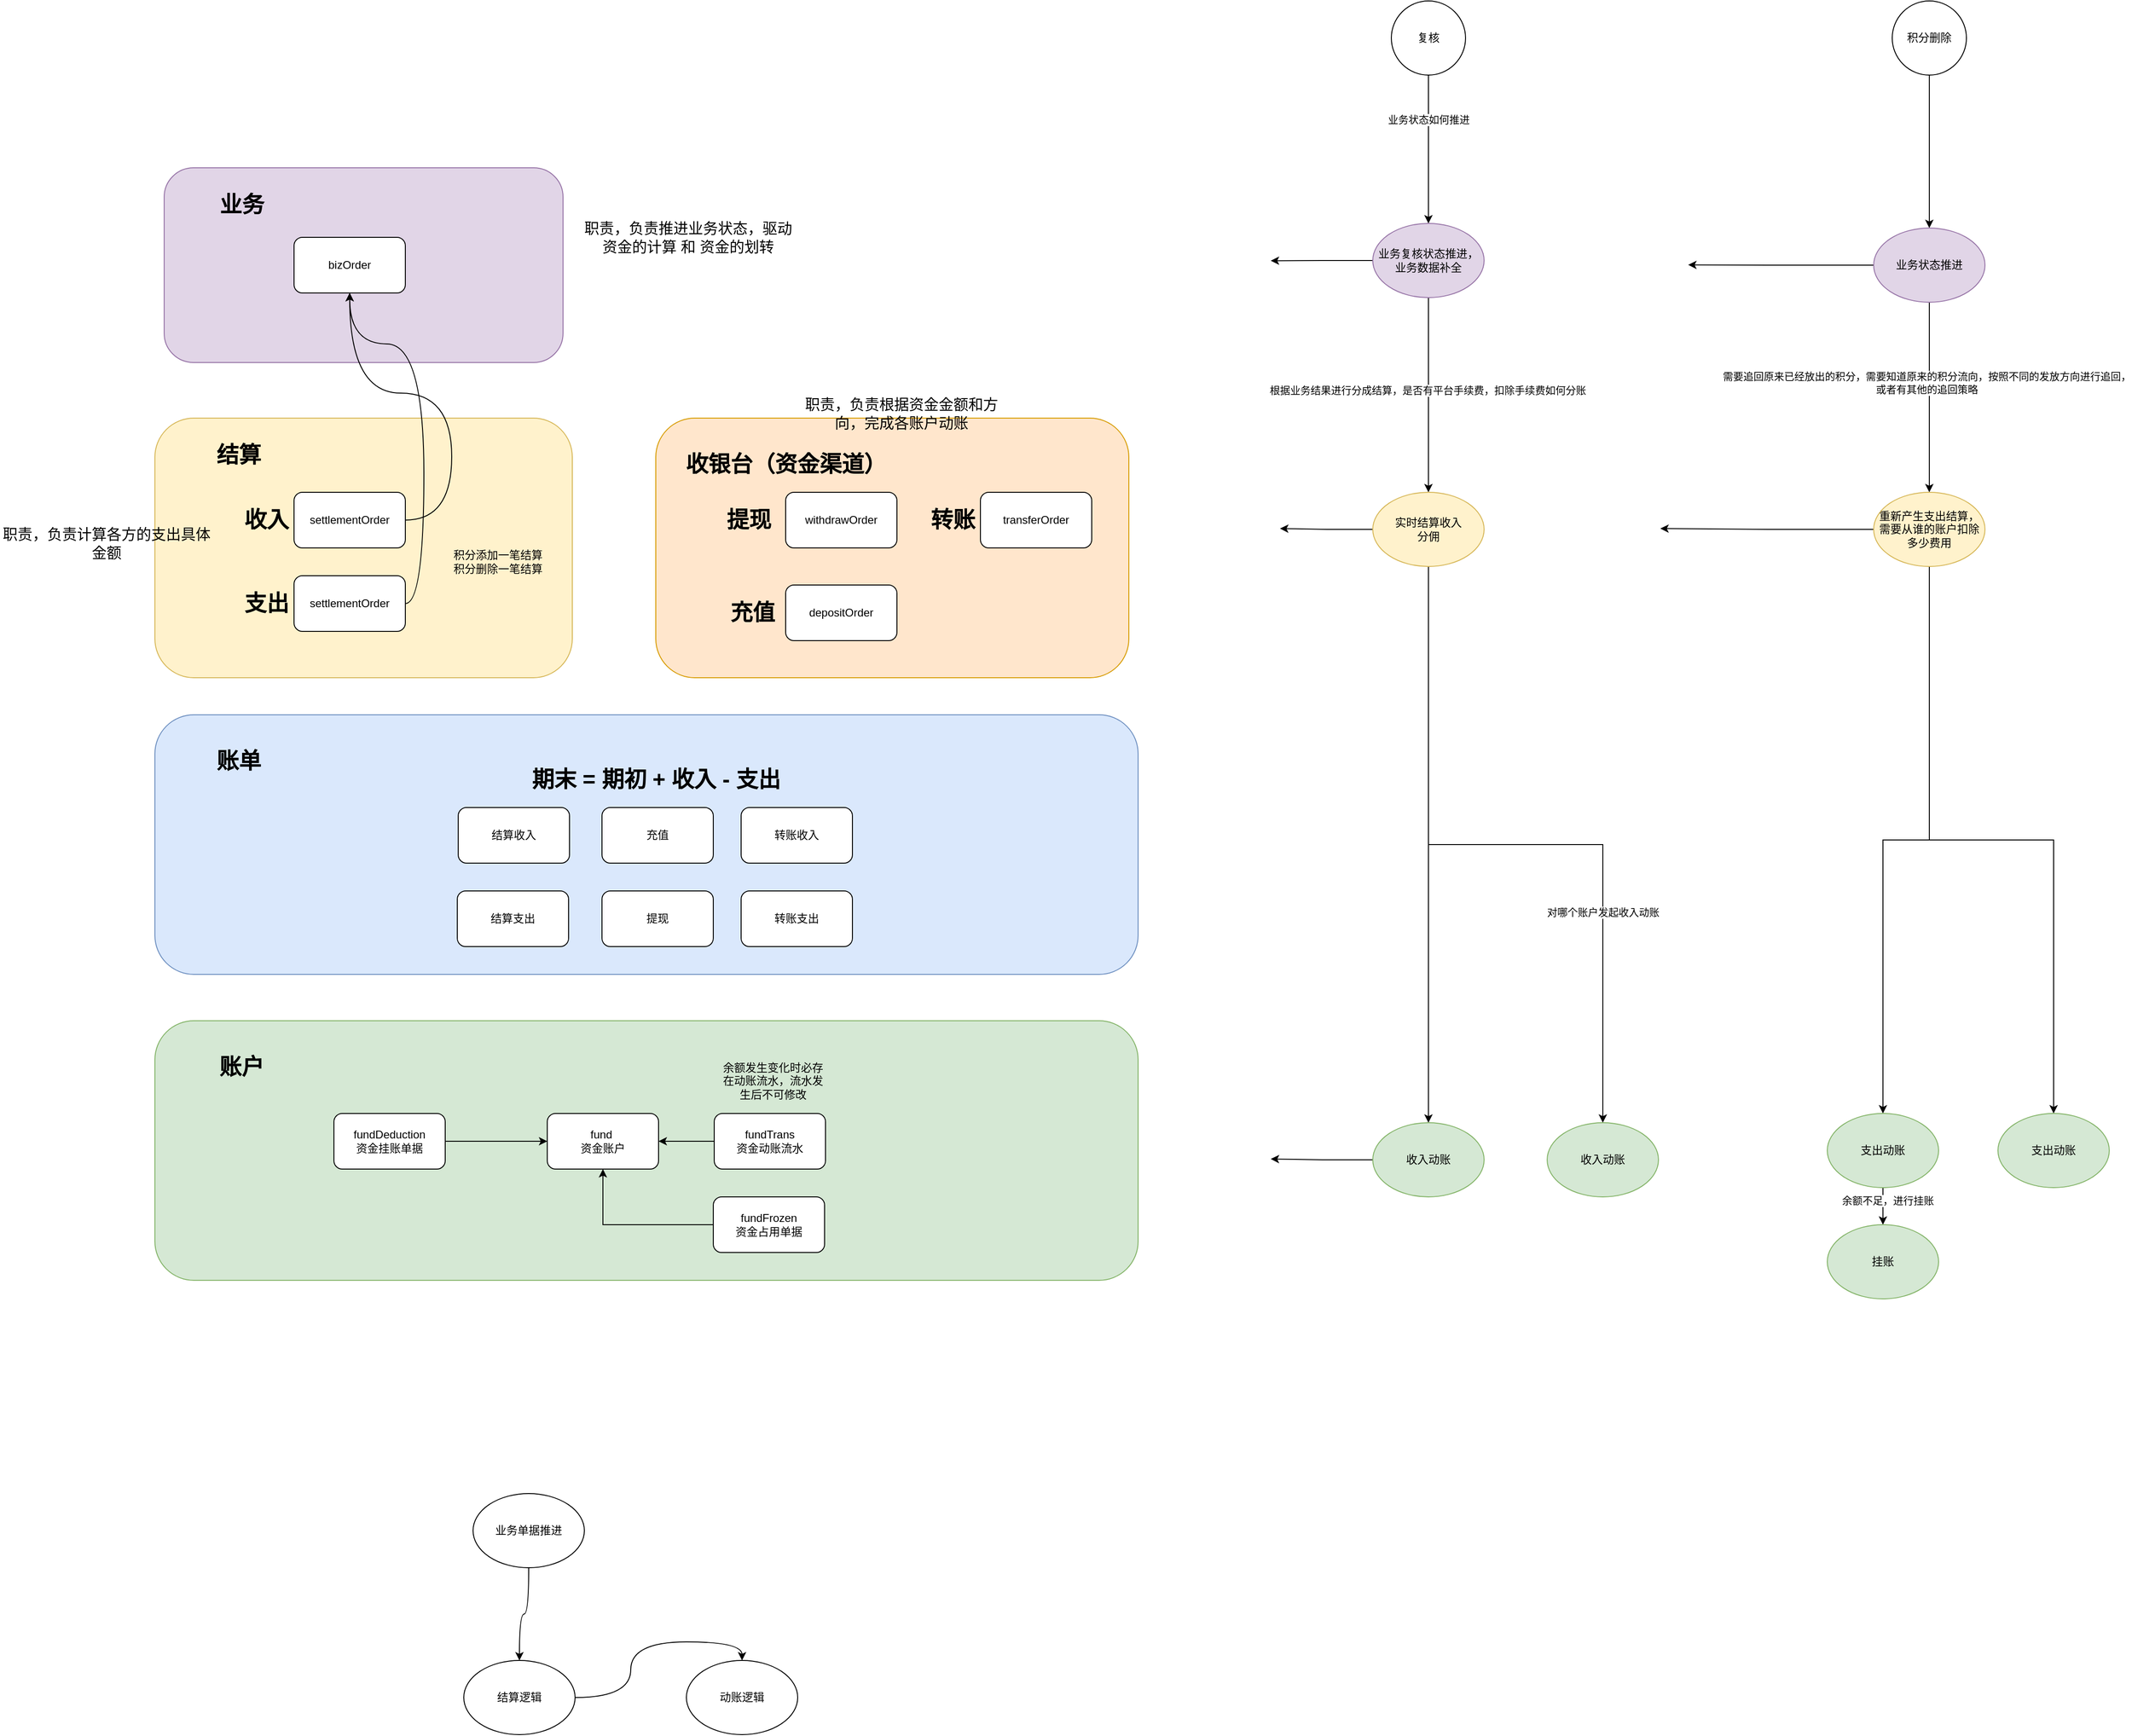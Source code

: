 <mxfile version="24.7.17">
  <diagram name="Page-1" id="vIbstCNoSWVD-QdiPi1U">
    <mxGraphModel dx="2879" dy="3512" grid="1" gridSize="10" guides="1" tooltips="1" connect="1" arrows="1" fold="1" page="1" pageScale="1" pageWidth="827" pageHeight="1169" math="0" shadow="0">
      <root>
        <mxCell id="0" />
        <mxCell id="1" parent="0" />
        <mxCell id="Ge4TA9jkR1d-FdP0cKFU-1" value="" style="rounded=1;whiteSpace=wrap;html=1;fillColor=#fff2cc;strokeColor=#d6b656;" vertex="1" parent="1">
          <mxGeometry x="-233" y="-1050" width="450" height="280" as="geometry" />
        </mxCell>
        <mxCell id="Ge4TA9jkR1d-FdP0cKFU-2" value="结算" style="text;strokeColor=none;fillColor=none;html=1;fontSize=24;fontStyle=1;verticalAlign=middle;align=center;" vertex="1" parent="1">
          <mxGeometry x="-193" y="-1030" width="100" height="40" as="geometry" />
        </mxCell>
        <mxCell id="Ge4TA9jkR1d-FdP0cKFU-3" value="settlementOrder" style="rounded=1;whiteSpace=wrap;html=1;" vertex="1" parent="1">
          <mxGeometry x="-83" y="-970" width="120" height="60" as="geometry" />
        </mxCell>
        <mxCell id="Ge4TA9jkR1d-FdP0cKFU-4" value="" style="rounded=1;whiteSpace=wrap;html=1;fillColor=#e1d5e7;strokeColor=#9673a6;" vertex="1" parent="1">
          <mxGeometry x="-223" y="-1320" width="430" height="210" as="geometry" />
        </mxCell>
        <mxCell id="Ge4TA9jkR1d-FdP0cKFU-5" value="&amp;nbsp;业务" style="text;strokeColor=none;fillColor=none;html=1;fontSize=24;fontStyle=1;verticalAlign=middle;align=center;" vertex="1" parent="1">
          <mxGeometry x="-193" y="-1300" width="100" height="40" as="geometry" />
        </mxCell>
        <mxCell id="Ge4TA9jkR1d-FdP0cKFU-6" value="bizOrder" style="rounded=1;whiteSpace=wrap;html=1;" vertex="1" parent="1">
          <mxGeometry x="-83" y="-1245" width="120" height="60" as="geometry" />
        </mxCell>
        <mxCell id="Ge4TA9jkR1d-FdP0cKFU-7" style="edgeStyle=orthogonalEdgeStyle;rounded=0;orthogonalLoop=1;jettySize=auto;html=1;exitX=1;exitY=0.5;exitDx=0;exitDy=0;entryX=0.5;entryY=1;entryDx=0;entryDy=0;curved=1;" edge="1" parent="1" source="Ge4TA9jkR1d-FdP0cKFU-8" target="Ge4TA9jkR1d-FdP0cKFU-6">
          <mxGeometry relative="1" as="geometry">
            <Array as="points">
              <mxPoint x="57" y="-850" />
              <mxPoint x="57" y="-1130" />
              <mxPoint x="-23" y="-1130" />
            </Array>
          </mxGeometry>
        </mxCell>
        <mxCell id="Ge4TA9jkR1d-FdP0cKFU-8" value="settlementOrder" style="rounded=1;whiteSpace=wrap;html=1;" vertex="1" parent="1">
          <mxGeometry x="-83" y="-880" width="120" height="60" as="geometry" />
        </mxCell>
        <mxCell id="Ge4TA9jkR1d-FdP0cKFU-9" value="收入" style="text;strokeColor=none;fillColor=none;html=1;fontSize=24;fontStyle=1;verticalAlign=middle;align=center;" vertex="1" parent="1">
          <mxGeometry x="-163" y="-960" width="100" height="40" as="geometry" />
        </mxCell>
        <mxCell id="Ge4TA9jkR1d-FdP0cKFU-10" value="支出" style="text;strokeColor=none;fillColor=none;html=1;fontSize=24;fontStyle=1;verticalAlign=middle;align=center;" vertex="1" parent="1">
          <mxGeometry x="-163" y="-870" width="100" height="40" as="geometry" />
        </mxCell>
        <mxCell id="Ge4TA9jkR1d-FdP0cKFU-11" style="edgeStyle=orthogonalEdgeStyle;rounded=0;orthogonalLoop=1;jettySize=auto;html=1;exitX=1;exitY=0.5;exitDx=0;exitDy=0;curved=1;" edge="1" parent="1" source="Ge4TA9jkR1d-FdP0cKFU-3" target="Ge4TA9jkR1d-FdP0cKFU-6">
          <mxGeometry relative="1" as="geometry">
            <mxPoint x="397" y="-1230" as="targetPoint" />
            <Array as="points">
              <mxPoint x="87" y="-940" />
              <mxPoint x="87" y="-1077" />
              <mxPoint x="-23" y="-1077" />
            </Array>
          </mxGeometry>
        </mxCell>
        <mxCell id="Ge4TA9jkR1d-FdP0cKFU-12" value="积分添加一笔结算&lt;div&gt;积分删除一笔结算&lt;/div&gt;" style="text;html=1;align=center;verticalAlign=middle;whiteSpace=wrap;rounded=0;" vertex="1" parent="1">
          <mxGeometry x="57" y="-910" width="160" height="30" as="geometry" />
        </mxCell>
        <mxCell id="Ge4TA9jkR1d-FdP0cKFU-13" value="" style="rounded=1;whiteSpace=wrap;html=1;fillColor=#ffe6cc;strokeColor=#d79b00;" vertex="1" parent="1">
          <mxGeometry x="307" y="-1050" width="510" height="280" as="geometry" />
        </mxCell>
        <mxCell id="Ge4TA9jkR1d-FdP0cKFU-15" value="收银台（资金渠道）" style="text;strokeColor=none;fillColor=none;html=1;fontSize=24;fontStyle=1;verticalAlign=middle;align=center;" vertex="1" parent="1">
          <mxGeometry x="397" y="-1020" width="100" height="40" as="geometry" />
        </mxCell>
        <mxCell id="Ge4TA9jkR1d-FdP0cKFU-16" value="withdrawOrder" style="rounded=1;whiteSpace=wrap;html=1;" vertex="1" parent="1">
          <mxGeometry x="447" y="-970" width="120" height="60" as="geometry" />
        </mxCell>
        <mxCell id="Ge4TA9jkR1d-FdP0cKFU-17" value="depositOrder" style="rounded=1;whiteSpace=wrap;html=1;" vertex="1" parent="1">
          <mxGeometry x="447" y="-870" width="120" height="60" as="geometry" />
        </mxCell>
        <mxCell id="Ge4TA9jkR1d-FdP0cKFU-18" value="提现" style="text;strokeColor=none;fillColor=none;html=1;fontSize=24;fontStyle=1;verticalAlign=middle;align=center;" vertex="1" parent="1">
          <mxGeometry x="357" y="-960" width="100" height="40" as="geometry" />
        </mxCell>
        <mxCell id="Ge4TA9jkR1d-FdP0cKFU-19" value="充值" style="text;strokeColor=none;fillColor=none;html=1;fontSize=24;fontStyle=1;verticalAlign=middle;align=center;" vertex="1" parent="1">
          <mxGeometry x="361" y="-860" width="100" height="40" as="geometry" />
        </mxCell>
        <mxCell id="Ge4TA9jkR1d-FdP0cKFU-20" value="transferOrder" style="rounded=1;whiteSpace=wrap;html=1;" vertex="1" parent="1">
          <mxGeometry x="657" y="-970" width="120" height="60" as="geometry" />
        </mxCell>
        <mxCell id="Ge4TA9jkR1d-FdP0cKFU-21" value="转账" style="text;strokeColor=none;fillColor=none;html=1;fontSize=24;fontStyle=1;verticalAlign=middle;align=center;" vertex="1" parent="1">
          <mxGeometry x="577" y="-960" width="100" height="40" as="geometry" />
        </mxCell>
        <mxCell id="Ge4TA9jkR1d-FdP0cKFU-22" value="" style="rounded=1;whiteSpace=wrap;html=1;fillColor=#dae8fc;strokeColor=#6c8ebf;" vertex="1" parent="1">
          <mxGeometry x="-233" y="-730" width="1060" height="280" as="geometry" />
        </mxCell>
        <mxCell id="Ge4TA9jkR1d-FdP0cKFU-23" value="账单" style="text;strokeColor=none;fillColor=none;html=1;fontSize=24;fontStyle=1;verticalAlign=middle;align=center;" vertex="1" parent="1">
          <mxGeometry x="-193" y="-700" width="100" height="40" as="geometry" />
        </mxCell>
        <mxCell id="Ge4TA9jkR1d-FdP0cKFU-24" value="期末 = 期初 + 收入 - 支出" style="text;strokeColor=none;fillColor=none;html=1;fontSize=24;fontStyle=1;verticalAlign=middle;align=center;" vertex="1" parent="1">
          <mxGeometry x="257" y="-680" width="100" height="40" as="geometry" />
        </mxCell>
        <mxCell id="Ge4TA9jkR1d-FdP0cKFU-25" value="结算收入" style="rounded=1;whiteSpace=wrap;html=1;" vertex="1" parent="1">
          <mxGeometry x="94" y="-630" width="120" height="60" as="geometry" />
        </mxCell>
        <mxCell id="Ge4TA9jkR1d-FdP0cKFU-26" value="充值" style="rounded=1;whiteSpace=wrap;html=1;" vertex="1" parent="1">
          <mxGeometry x="249" y="-630" width="120" height="60" as="geometry" />
        </mxCell>
        <mxCell id="Ge4TA9jkR1d-FdP0cKFU-27" value="转账收入" style="rounded=1;whiteSpace=wrap;html=1;" vertex="1" parent="1">
          <mxGeometry x="399" y="-630" width="120" height="60" as="geometry" />
        </mxCell>
        <mxCell id="Ge4TA9jkR1d-FdP0cKFU-28" value="结算支出" style="rounded=1;whiteSpace=wrap;html=1;" vertex="1" parent="1">
          <mxGeometry x="93" y="-540" width="120" height="60" as="geometry" />
        </mxCell>
        <mxCell id="Ge4TA9jkR1d-FdP0cKFU-29" value="提现" style="rounded=1;whiteSpace=wrap;html=1;" vertex="1" parent="1">
          <mxGeometry x="249" y="-540" width="120" height="60" as="geometry" />
        </mxCell>
        <mxCell id="Ge4TA9jkR1d-FdP0cKFU-30" value="转账支出" style="rounded=1;whiteSpace=wrap;html=1;" vertex="1" parent="1">
          <mxGeometry x="399" y="-540" width="120" height="60" as="geometry" />
        </mxCell>
        <mxCell id="Ge4TA9jkR1d-FdP0cKFU-31" value="" style="rounded=1;whiteSpace=wrap;html=1;fillColor=#d5e8d4;strokeColor=#82b366;" vertex="1" parent="1">
          <mxGeometry x="-233" y="-400" width="1060" height="280" as="geometry" />
        </mxCell>
        <mxCell id="Ge4TA9jkR1d-FdP0cKFU-32" value="账户" style="text;strokeColor=none;fillColor=none;html=1;fontSize=24;fontStyle=1;verticalAlign=middle;align=center;" vertex="1" parent="1">
          <mxGeometry x="-190" y="-370" width="100" height="40" as="geometry" />
        </mxCell>
        <mxCell id="Ge4TA9jkR1d-FdP0cKFU-33" value="fund&amp;nbsp;&lt;div&gt;资金账户&lt;/div&gt;" style="rounded=1;whiteSpace=wrap;html=1;" vertex="1" parent="1">
          <mxGeometry x="190" y="-300" width="120" height="60" as="geometry" />
        </mxCell>
        <mxCell id="Ge4TA9jkR1d-FdP0cKFU-34" style="edgeStyle=orthogonalEdgeStyle;rounded=0;orthogonalLoop=1;jettySize=auto;html=1;exitX=0;exitY=0.5;exitDx=0;exitDy=0;entryX=1;entryY=0.5;entryDx=0;entryDy=0;" edge="1" parent="1" source="Ge4TA9jkR1d-FdP0cKFU-35" target="Ge4TA9jkR1d-FdP0cKFU-33">
          <mxGeometry relative="1" as="geometry" />
        </mxCell>
        <mxCell id="Ge4TA9jkR1d-FdP0cKFU-35" value="fund&lt;span style=&quot;background-color: initial;&quot;&gt;T&lt;/span&gt;&lt;span style=&quot;background-color: initial;&quot;&gt;rans&lt;/span&gt;&lt;div&gt;&lt;div&gt;资金动账流水&lt;/div&gt;&lt;/div&gt;" style="rounded=1;whiteSpace=wrap;html=1;" vertex="1" parent="1">
          <mxGeometry x="370" y="-300" width="120" height="60" as="geometry" />
        </mxCell>
        <mxCell id="Ge4TA9jkR1d-FdP0cKFU-36" value="余额发生变化时必存在动账流水，流水发生后不可修改" style="text;html=1;align=center;verticalAlign=middle;whiteSpace=wrap;rounded=0;" vertex="1" parent="1">
          <mxGeometry x="377" y="-350" width="113" height="30" as="geometry" />
        </mxCell>
        <mxCell id="Ge4TA9jkR1d-FdP0cKFU-37" style="edgeStyle=orthogonalEdgeStyle;rounded=0;orthogonalLoop=1;jettySize=auto;html=1;exitX=0;exitY=0.5;exitDx=0;exitDy=0;" edge="1" parent="1" source="Ge4TA9jkR1d-FdP0cKFU-38" target="Ge4TA9jkR1d-FdP0cKFU-33">
          <mxGeometry relative="1" as="geometry" />
        </mxCell>
        <mxCell id="Ge4TA9jkR1d-FdP0cKFU-38" value="fundFrozen&lt;div&gt;&lt;div&gt;资金占用单据&lt;/div&gt;&lt;/div&gt;" style="rounded=1;whiteSpace=wrap;html=1;" vertex="1" parent="1">
          <mxGeometry x="369" y="-210" width="120" height="60" as="geometry" />
        </mxCell>
        <mxCell id="Ge4TA9jkR1d-FdP0cKFU-39" style="edgeStyle=orthogonalEdgeStyle;rounded=0;orthogonalLoop=1;jettySize=auto;html=1;exitX=1;exitY=0.5;exitDx=0;exitDy=0;" edge="1" parent="1" source="Ge4TA9jkR1d-FdP0cKFU-40" target="Ge4TA9jkR1d-FdP0cKFU-33">
          <mxGeometry relative="1" as="geometry" />
        </mxCell>
        <mxCell id="Ge4TA9jkR1d-FdP0cKFU-40" value="fundDeduction&lt;div&gt;&lt;div&gt;资金挂账单据&lt;/div&gt;&lt;/div&gt;" style="rounded=1;whiteSpace=wrap;html=1;" vertex="1" parent="1">
          <mxGeometry x="-40" y="-300" width="120" height="60" as="geometry" />
        </mxCell>
        <mxCell id="Ge4TA9jkR1d-FdP0cKFU-41" style="edgeStyle=orthogonalEdgeStyle;rounded=0;orthogonalLoop=1;jettySize=auto;html=1;exitX=0.5;exitY=1;exitDx=0;exitDy=0;entryX=0.5;entryY=0;entryDx=0;entryDy=0;" edge="1" parent="1" source="Ge4TA9jkR1d-FdP0cKFU-43" target="Ge4TA9jkR1d-FdP0cKFU-47">
          <mxGeometry relative="1" as="geometry" />
        </mxCell>
        <mxCell id="Ge4TA9jkR1d-FdP0cKFU-42" value="业务状态如何推进" style="edgeLabel;html=1;align=center;verticalAlign=middle;resizable=0;points=[];" vertex="1" connectable="0" parent="Ge4TA9jkR1d-FdP0cKFU-41">
          <mxGeometry x="-0.388" relative="1" as="geometry">
            <mxPoint y="-1" as="offset" />
          </mxGeometry>
        </mxCell>
        <mxCell id="Ge4TA9jkR1d-FdP0cKFU-43" value="复核" style="ellipse;whiteSpace=wrap;html=1;aspect=fixed;" vertex="1" parent="1">
          <mxGeometry x="1100" y="-1500" width="80" height="80" as="geometry" />
        </mxCell>
        <mxCell id="Ge4TA9jkR1d-FdP0cKFU-44" style="edgeStyle=orthogonalEdgeStyle;rounded=0;orthogonalLoop=1;jettySize=auto;html=1;exitX=0;exitY=0.5;exitDx=0;exitDy=0;" edge="1" parent="1" source="Ge4TA9jkR1d-FdP0cKFU-47">
          <mxGeometry relative="1" as="geometry">
            <mxPoint x="970" y="-1219.778" as="targetPoint" />
          </mxGeometry>
        </mxCell>
        <mxCell id="Ge4TA9jkR1d-FdP0cKFU-45" style="edgeStyle=orthogonalEdgeStyle;rounded=0;orthogonalLoop=1;jettySize=auto;html=1;exitX=0.5;exitY=1;exitDx=0;exitDy=0;entryX=0.5;entryY=0;entryDx=0;entryDy=0;" edge="1" parent="1" source="Ge4TA9jkR1d-FdP0cKFU-47" target="Ge4TA9jkR1d-FdP0cKFU-52">
          <mxGeometry relative="1" as="geometry" />
        </mxCell>
        <mxCell id="Ge4TA9jkR1d-FdP0cKFU-46" value="根据业务结果进行分成结算，是否有平台手续费，扣除手续费如何分账" style="edgeLabel;html=1;align=center;verticalAlign=middle;resizable=0;points=[];" vertex="1" connectable="0" parent="Ge4TA9jkR1d-FdP0cKFU-45">
          <mxGeometry x="-0.04" y="-1" relative="1" as="geometry">
            <mxPoint y="-1" as="offset" />
          </mxGeometry>
        </mxCell>
        <mxCell id="Ge4TA9jkR1d-FdP0cKFU-47" value="业务复核状态推进，业务数据补全" style="ellipse;whiteSpace=wrap;html=1;fillColor=#e1d5e7;strokeColor=#9673a6;" vertex="1" parent="1">
          <mxGeometry x="1080" y="-1260" width="120" height="80" as="geometry" />
        </mxCell>
        <mxCell id="Ge4TA9jkR1d-FdP0cKFU-48" style="edgeStyle=orthogonalEdgeStyle;rounded=0;orthogonalLoop=1;jettySize=auto;html=1;exitX=0;exitY=0.5;exitDx=0;exitDy=0;" edge="1" parent="1" source="Ge4TA9jkR1d-FdP0cKFU-52">
          <mxGeometry relative="1" as="geometry">
            <mxPoint x="980" y="-930.889" as="targetPoint" />
          </mxGeometry>
        </mxCell>
        <mxCell id="Ge4TA9jkR1d-FdP0cKFU-49" style="edgeStyle=orthogonalEdgeStyle;rounded=0;orthogonalLoop=1;jettySize=auto;html=1;exitX=0.5;exitY=1;exitDx=0;exitDy=0;entryX=0.5;entryY=0;entryDx=0;entryDy=0;" edge="1" parent="1" source="Ge4TA9jkR1d-FdP0cKFU-52" target="Ge4TA9jkR1d-FdP0cKFU-54">
          <mxGeometry relative="1" as="geometry" />
        </mxCell>
        <mxCell id="Ge4TA9jkR1d-FdP0cKFU-50" style="edgeStyle=orthogonalEdgeStyle;rounded=0;orthogonalLoop=1;jettySize=auto;html=1;exitX=0.5;exitY=1;exitDx=0;exitDy=0;entryX=0.5;entryY=0;entryDx=0;entryDy=0;" edge="1" parent="1" source="Ge4TA9jkR1d-FdP0cKFU-52" target="Ge4TA9jkR1d-FdP0cKFU-55">
          <mxGeometry relative="1" as="geometry" />
        </mxCell>
        <mxCell id="Ge4TA9jkR1d-FdP0cKFU-51" value="对哪个账户发起收入动账" style="edgeLabel;html=1;align=center;verticalAlign=middle;resizable=0;points=[];" vertex="1" connectable="0" parent="Ge4TA9jkR1d-FdP0cKFU-50">
          <mxGeometry x="0.422" relative="1" as="geometry">
            <mxPoint as="offset" />
          </mxGeometry>
        </mxCell>
        <mxCell id="Ge4TA9jkR1d-FdP0cKFU-52" value="实时结算收入&lt;div&gt;分佣&lt;/div&gt;" style="ellipse;whiteSpace=wrap;html=1;fillColor=#fff2cc;strokeColor=#d6b656;" vertex="1" parent="1">
          <mxGeometry x="1080" y="-970" width="120" height="80" as="geometry" />
        </mxCell>
        <mxCell id="Ge4TA9jkR1d-FdP0cKFU-53" style="edgeStyle=orthogonalEdgeStyle;rounded=0;orthogonalLoop=1;jettySize=auto;html=1;exitX=0;exitY=0.5;exitDx=0;exitDy=0;" edge="1" parent="1" source="Ge4TA9jkR1d-FdP0cKFU-54">
          <mxGeometry relative="1" as="geometry">
            <mxPoint x="970" y="-250.889" as="targetPoint" />
          </mxGeometry>
        </mxCell>
        <mxCell id="Ge4TA9jkR1d-FdP0cKFU-54" value="收入动账" style="ellipse;whiteSpace=wrap;html=1;fillColor=#d5e8d4;strokeColor=#82b366;" vertex="1" parent="1">
          <mxGeometry x="1080" y="-290" width="120" height="80" as="geometry" />
        </mxCell>
        <mxCell id="Ge4TA9jkR1d-FdP0cKFU-55" value="收入动账" style="ellipse;whiteSpace=wrap;html=1;fillColor=#d5e8d4;strokeColor=#82b366;" vertex="1" parent="1">
          <mxGeometry x="1268" y="-290" width="120" height="80" as="geometry" />
        </mxCell>
        <mxCell id="Ge4TA9jkR1d-FdP0cKFU-56" style="edgeStyle=orthogonalEdgeStyle;rounded=0;orthogonalLoop=1;jettySize=auto;html=1;exitX=0.5;exitY=1;exitDx=0;exitDy=0;entryX=0.5;entryY=0;entryDx=0;entryDy=0;" edge="1" parent="1" source="Ge4TA9jkR1d-FdP0cKFU-57" target="Ge4TA9jkR1d-FdP0cKFU-61">
          <mxGeometry relative="1" as="geometry" />
        </mxCell>
        <mxCell id="Ge4TA9jkR1d-FdP0cKFU-57" value="积分删除" style="ellipse;whiteSpace=wrap;html=1;aspect=fixed;" vertex="1" parent="1">
          <mxGeometry x="1640" y="-1500" width="80" height="80" as="geometry" />
        </mxCell>
        <mxCell id="Ge4TA9jkR1d-FdP0cKFU-58" style="edgeStyle=orthogonalEdgeStyle;rounded=0;orthogonalLoop=1;jettySize=auto;html=1;exitX=0.5;exitY=1;exitDx=0;exitDy=0;entryX=0.5;entryY=0;entryDx=0;entryDy=0;" edge="1" parent="1" source="Ge4TA9jkR1d-FdP0cKFU-61" target="Ge4TA9jkR1d-FdP0cKFU-65">
          <mxGeometry relative="1" as="geometry" />
        </mxCell>
        <mxCell id="Ge4TA9jkR1d-FdP0cKFU-59" value="需要追回原来已经放出的积分，需要知道原来的积分流向，按照不同的发放方向进行追回，&lt;div&gt;或者有其他的追回策略&lt;/div&gt;" style="edgeLabel;html=1;align=center;verticalAlign=middle;resizable=0;points=[];" vertex="1" connectable="0" parent="Ge4TA9jkR1d-FdP0cKFU-58">
          <mxGeometry x="-0.158" y="-3" relative="1" as="geometry">
            <mxPoint as="offset" />
          </mxGeometry>
        </mxCell>
        <mxCell id="Ge4TA9jkR1d-FdP0cKFU-60" style="edgeStyle=orthogonalEdgeStyle;rounded=0;orthogonalLoop=1;jettySize=auto;html=1;exitX=0;exitY=0.5;exitDx=0;exitDy=0;" edge="1" parent="1" source="Ge4TA9jkR1d-FdP0cKFU-61">
          <mxGeometry relative="1" as="geometry">
            <mxPoint x="1420" y="-1215.333" as="targetPoint" />
          </mxGeometry>
        </mxCell>
        <mxCell id="Ge4TA9jkR1d-FdP0cKFU-61" value="业务状态推进" style="ellipse;whiteSpace=wrap;html=1;fillColor=#e1d5e7;strokeColor=#9673a6;" vertex="1" parent="1">
          <mxGeometry x="1620" y="-1255" width="120" height="80" as="geometry" />
        </mxCell>
        <mxCell id="Ge4TA9jkR1d-FdP0cKFU-62" style="edgeStyle=orthogonalEdgeStyle;rounded=0;orthogonalLoop=1;jettySize=auto;html=1;exitX=0;exitY=0.5;exitDx=0;exitDy=0;" edge="1" parent="1" source="Ge4TA9jkR1d-FdP0cKFU-65">
          <mxGeometry relative="1" as="geometry">
            <mxPoint x="1390" y="-930.889" as="targetPoint" />
          </mxGeometry>
        </mxCell>
        <mxCell id="Ge4TA9jkR1d-FdP0cKFU-63" style="edgeStyle=orthogonalEdgeStyle;rounded=0;orthogonalLoop=1;jettySize=auto;html=1;exitX=0.5;exitY=1;exitDx=0;exitDy=0;entryX=0.5;entryY=0;entryDx=0;entryDy=0;" edge="1" parent="1" source="Ge4TA9jkR1d-FdP0cKFU-65" target="Ge4TA9jkR1d-FdP0cKFU-68">
          <mxGeometry relative="1" as="geometry" />
        </mxCell>
        <mxCell id="Ge4TA9jkR1d-FdP0cKFU-64" style="edgeStyle=orthogonalEdgeStyle;rounded=0;orthogonalLoop=1;jettySize=auto;html=1;exitX=0.5;exitY=1;exitDx=0;exitDy=0;entryX=0.5;entryY=0;entryDx=0;entryDy=0;" edge="1" parent="1" source="Ge4TA9jkR1d-FdP0cKFU-65" target="Ge4TA9jkR1d-FdP0cKFU-70">
          <mxGeometry relative="1" as="geometry" />
        </mxCell>
        <mxCell id="Ge4TA9jkR1d-FdP0cKFU-65" value="重新产生支出结算，需要从谁的账户扣除多少费用" style="ellipse;whiteSpace=wrap;html=1;fillColor=#fff2cc;strokeColor=#d6b656;" vertex="1" parent="1">
          <mxGeometry x="1620" y="-970" width="120" height="80" as="geometry" />
        </mxCell>
        <mxCell id="Ge4TA9jkR1d-FdP0cKFU-66" style="edgeStyle=orthogonalEdgeStyle;rounded=0;orthogonalLoop=1;jettySize=auto;html=1;exitX=0.5;exitY=1;exitDx=0;exitDy=0;entryX=0.5;entryY=0;entryDx=0;entryDy=0;" edge="1" parent="1" source="Ge4TA9jkR1d-FdP0cKFU-68" target="Ge4TA9jkR1d-FdP0cKFU-69">
          <mxGeometry relative="1" as="geometry" />
        </mxCell>
        <mxCell id="Ge4TA9jkR1d-FdP0cKFU-67" value="余额不足，进行挂账" style="edgeLabel;html=1;align=center;verticalAlign=middle;resizable=0;points=[];" vertex="1" connectable="0" parent="Ge4TA9jkR1d-FdP0cKFU-66">
          <mxGeometry x="-0.267" y="5" relative="1" as="geometry">
            <mxPoint y="-1" as="offset" />
          </mxGeometry>
        </mxCell>
        <mxCell id="Ge4TA9jkR1d-FdP0cKFU-68" value="支出动账" style="ellipse;whiteSpace=wrap;html=1;fillColor=#d5e8d4;strokeColor=#82b366;" vertex="1" parent="1">
          <mxGeometry x="1570" y="-300" width="120" height="80" as="geometry" />
        </mxCell>
        <mxCell id="Ge4TA9jkR1d-FdP0cKFU-69" value="挂账" style="ellipse;whiteSpace=wrap;html=1;fillColor=#d5e8d4;strokeColor=#82b366;" vertex="1" parent="1">
          <mxGeometry x="1570" y="-180" width="120" height="80" as="geometry" />
        </mxCell>
        <mxCell id="Ge4TA9jkR1d-FdP0cKFU-70" value="支出动账" style="ellipse;whiteSpace=wrap;html=1;fillColor=#d5e8d4;strokeColor=#82b366;" vertex="1" parent="1">
          <mxGeometry x="1754" y="-300" width="120" height="80" as="geometry" />
        </mxCell>
        <mxCell id="Ge4TA9jkR1d-FdP0cKFU-71" style="edgeStyle=orthogonalEdgeStyle;rounded=0;orthogonalLoop=1;jettySize=auto;html=1;exitX=0.5;exitY=1;exitDx=0;exitDy=0;entryX=0.5;entryY=0;entryDx=0;entryDy=0;curved=1;" edge="1" parent="1" source="Ge4TA9jkR1d-FdP0cKFU-73" target="Ge4TA9jkR1d-FdP0cKFU-74">
          <mxGeometry relative="1" as="geometry" />
        </mxCell>
        <mxCell id="Ge4TA9jkR1d-FdP0cKFU-72" style="edgeStyle=orthogonalEdgeStyle;rounded=0;orthogonalLoop=1;jettySize=auto;html=1;exitX=1;exitY=0.5;exitDx=0;exitDy=0;entryX=0.5;entryY=0;entryDx=0;entryDy=0;curved=1;" edge="1" parent="1" source="Ge4TA9jkR1d-FdP0cKFU-74" target="Ge4TA9jkR1d-FdP0cKFU-75">
          <mxGeometry relative="1" as="geometry" />
        </mxCell>
        <mxCell id="Ge4TA9jkR1d-FdP0cKFU-73" value="业务单据推进" style="ellipse;whiteSpace=wrap;html=1;" vertex="1" parent="1">
          <mxGeometry x="110" y="110" width="120" height="80" as="geometry" />
        </mxCell>
        <mxCell id="Ge4TA9jkR1d-FdP0cKFU-74" value="结算逻辑" style="ellipse;whiteSpace=wrap;html=1;" vertex="1" parent="1">
          <mxGeometry x="100" y="290" width="120" height="80" as="geometry" />
        </mxCell>
        <mxCell id="Ge4TA9jkR1d-FdP0cKFU-75" value="动账逻辑" style="ellipse;whiteSpace=wrap;html=1;" vertex="1" parent="1">
          <mxGeometry x="340" y="290" width="120" height="80" as="geometry" />
        </mxCell>
        <mxCell id="Ge4TA9jkR1d-FdP0cKFU-76" value="职责，负责计算各方的支出具体金额" style="text;html=1;align=center;verticalAlign=middle;whiteSpace=wrap;rounded=0;fontSize=16;" vertex="1" parent="1">
          <mxGeometry x="-400" y="-930" width="230" height="30" as="geometry" />
        </mxCell>
        <mxCell id="Ge4TA9jkR1d-FdP0cKFU-77" value="&lt;font style=&quot;font-size: 16px;&quot;&gt;职责，负责推进业务状态，驱动资金的计算 和 资金的划转&lt;/font&gt;" style="text;html=1;align=center;verticalAlign=middle;whiteSpace=wrap;rounded=0;fontSize=16;" vertex="1" parent="1">
          <mxGeometry x="227" y="-1260" width="230" height="30" as="geometry" />
        </mxCell>
        <mxCell id="Ge4TA9jkR1d-FdP0cKFU-78" value="职责，负责根据资金金额和方向，完成各账户动账" style="text;html=1;align=center;verticalAlign=middle;whiteSpace=wrap;rounded=0;fontSize=16;" vertex="1" parent="1">
          <mxGeometry x="457" y="-1070" width="230" height="30" as="geometry" />
        </mxCell>
      </root>
    </mxGraphModel>
  </diagram>
</mxfile>
